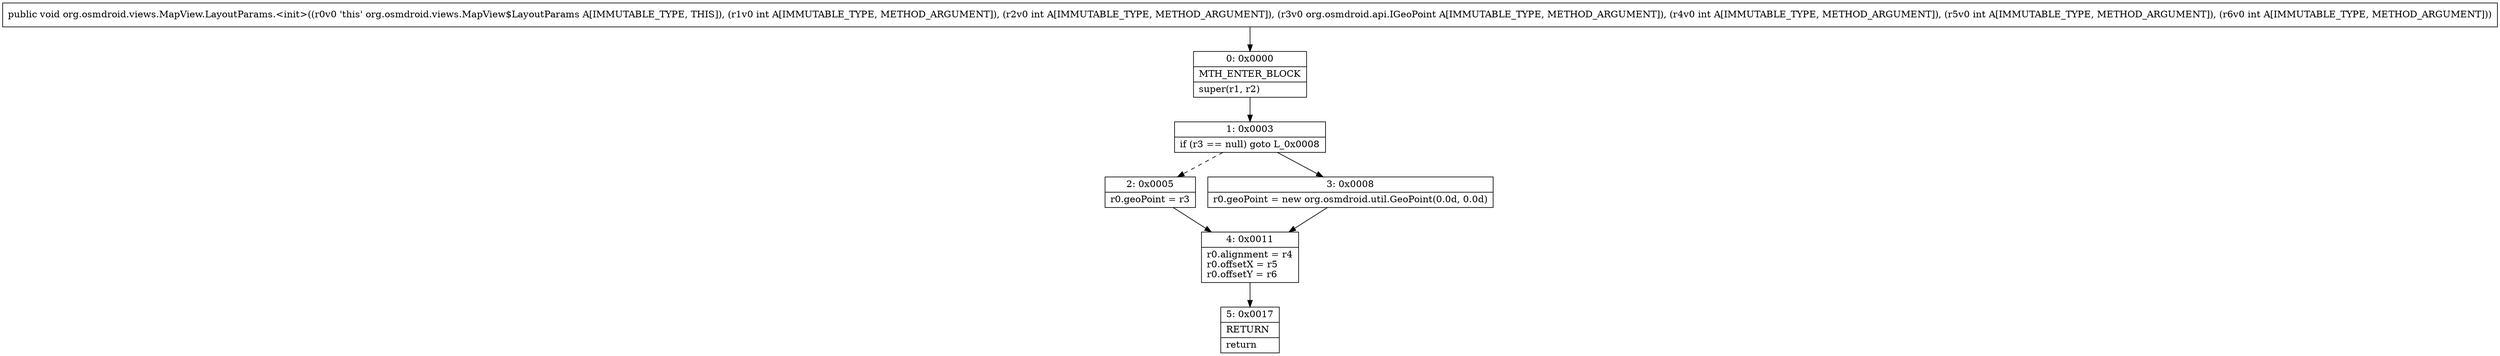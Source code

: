 digraph "CFG fororg.osmdroid.views.MapView.LayoutParams.\<init\>(IILorg\/osmdroid\/api\/IGeoPoint;III)V" {
Node_0 [shape=record,label="{0\:\ 0x0000|MTH_ENTER_BLOCK\l|super(r1, r2)\l}"];
Node_1 [shape=record,label="{1\:\ 0x0003|if (r3 == null) goto L_0x0008\l}"];
Node_2 [shape=record,label="{2\:\ 0x0005|r0.geoPoint = r3\l}"];
Node_3 [shape=record,label="{3\:\ 0x0008|r0.geoPoint = new org.osmdroid.util.GeoPoint(0.0d, 0.0d)\l}"];
Node_4 [shape=record,label="{4\:\ 0x0011|r0.alignment = r4\lr0.offsetX = r5\lr0.offsetY = r6\l}"];
Node_5 [shape=record,label="{5\:\ 0x0017|RETURN\l|return\l}"];
MethodNode[shape=record,label="{public void org.osmdroid.views.MapView.LayoutParams.\<init\>((r0v0 'this' org.osmdroid.views.MapView$LayoutParams A[IMMUTABLE_TYPE, THIS]), (r1v0 int A[IMMUTABLE_TYPE, METHOD_ARGUMENT]), (r2v0 int A[IMMUTABLE_TYPE, METHOD_ARGUMENT]), (r3v0 org.osmdroid.api.IGeoPoint A[IMMUTABLE_TYPE, METHOD_ARGUMENT]), (r4v0 int A[IMMUTABLE_TYPE, METHOD_ARGUMENT]), (r5v0 int A[IMMUTABLE_TYPE, METHOD_ARGUMENT]), (r6v0 int A[IMMUTABLE_TYPE, METHOD_ARGUMENT])) }"];
MethodNode -> Node_0;
Node_0 -> Node_1;
Node_1 -> Node_2[style=dashed];
Node_1 -> Node_3;
Node_2 -> Node_4;
Node_3 -> Node_4;
Node_4 -> Node_5;
}

